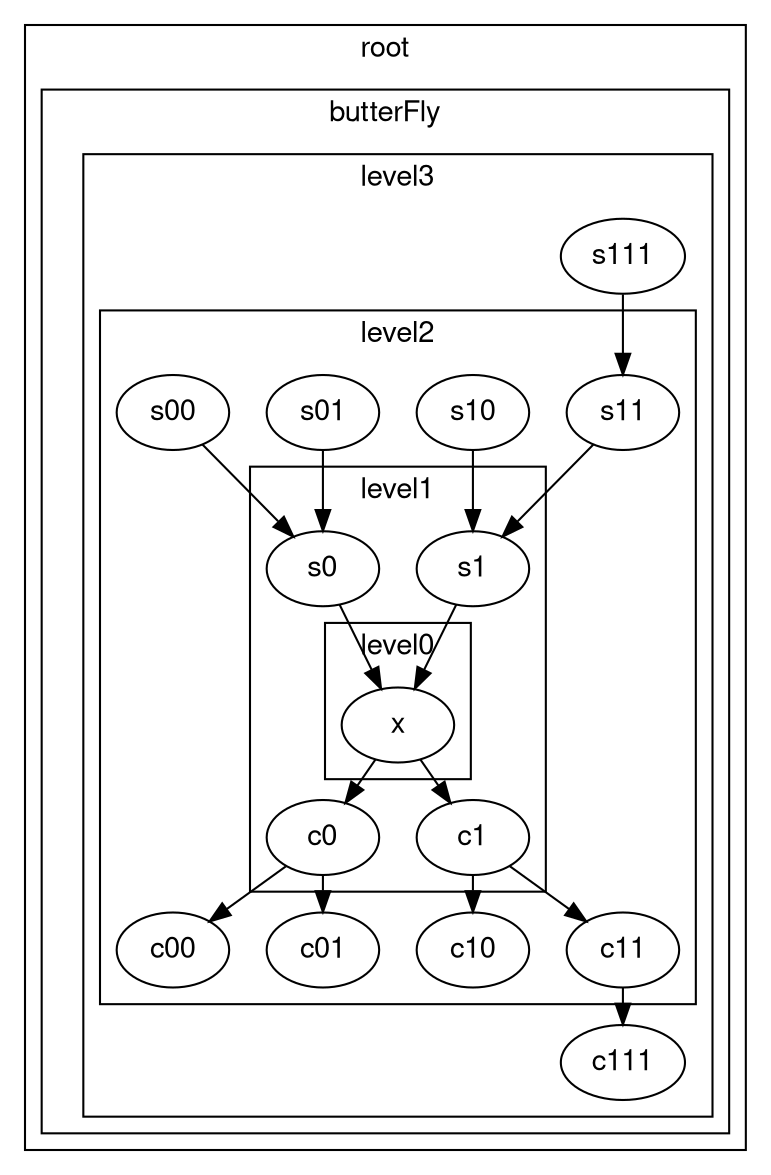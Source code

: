 digraph unix {
  graph [ dpi = 75 ]; 
  graph [nodesep = 0.25; ranksep=0.25];
  fontname="Helvetica,Arial,sans-serif"
  node [fontname="Helvetica,Arial,sans-serif"]
  edge [fontname="Helvetica,Arial,sans-serif"]
  subgraph cluster_root_2 {
    label = "root"; // scope
    invisible [label = "", shape = point, style=invis]; // root
    subgraph cluster_butterFly_4 {
      label = "butterFly"; // scope
      invisible [label = "", shape = point, style=invis]; // butterFly
      subgraph cluster_level3_6 {
        label = "level3"; // scope
        s111_4 [
          label = "s111"; // node
        ];
        c111_21 [
          label = "c111"; // node
        ];
        subgraph cluster_level2_8 {
          label = "level2"; // scope
          s11_6 [
            label = "s11"; // node
          ];
          s10_7 [
            label = "s10"; // node
          ];
          s01_8 [
            label = "s01"; // node
          ];
          s00_9 [
            label = "s00"; // node
          ];
          c00_17 [
            label = "c00"; // node
          ];
          c01_18 [
            label = "c01"; // node
          ];
          c10_19 [
            label = "c10"; // node
          ];
          c11_20 [
            label = "c11"; // node
          ];
          subgraph cluster_level1_10 {
            label = "level1"; // scope
            s1_11 [
              label = "s1"; // node
            ];
            s0_12 [
              label = "s0"; // node
            ];
            c0_15 [
              label = "c0"; // node
            ];
            c1_16 [
              label = "c1"; // node
            ];
            subgraph cluster_level0_12 {
              label = "level0"; // scope
              x_14 [
                label = "x"; // node
              ];
              
            }
            
          }
          
        }
        
      }
      
    }
    
  }
  "s111_4" -> "s11_6";
  "s11_6" -> "s1_11";
  "s10_7" -> "s1_11";
  "s01_8" -> "s0_12";
  "s00_9" -> "s0_12";
  "c11_20" -> "c111_21";
  "s1_11" -> "x_14";
  "s0_12" -> "x_14";
  "c0_15" -> "c00_17";
  "c0_15" -> "c01_18";
  "c1_16" -> "c10_19";
  "c1_16" -> "c11_20";
  "x_14" -> "c0_15";
  "x_14" -> "c1_16";
}
